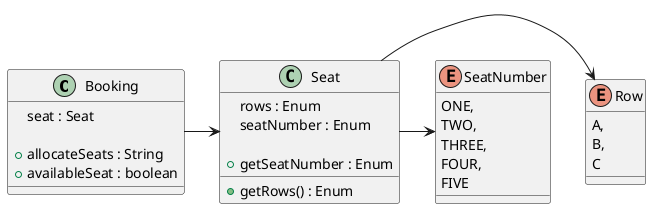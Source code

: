 @startuml
class Booking{
    seat : Seat

    +allocateSeats : String
    +availableSeat : boolean
}

Booking -> Seat

class Seat{
    rows : Enum
    seatNumber : Enum

    +getRows() : Enum
    +getSeatNumber : Enum
}

Enum Row{
    A,
    B,
    C
}

Seat -> Row

Enum SeatNumber{
    ONE,
    TWO,
    THREE,
    FOUR,
    FIVE
}

Seat -> SeatNumber

@enduml